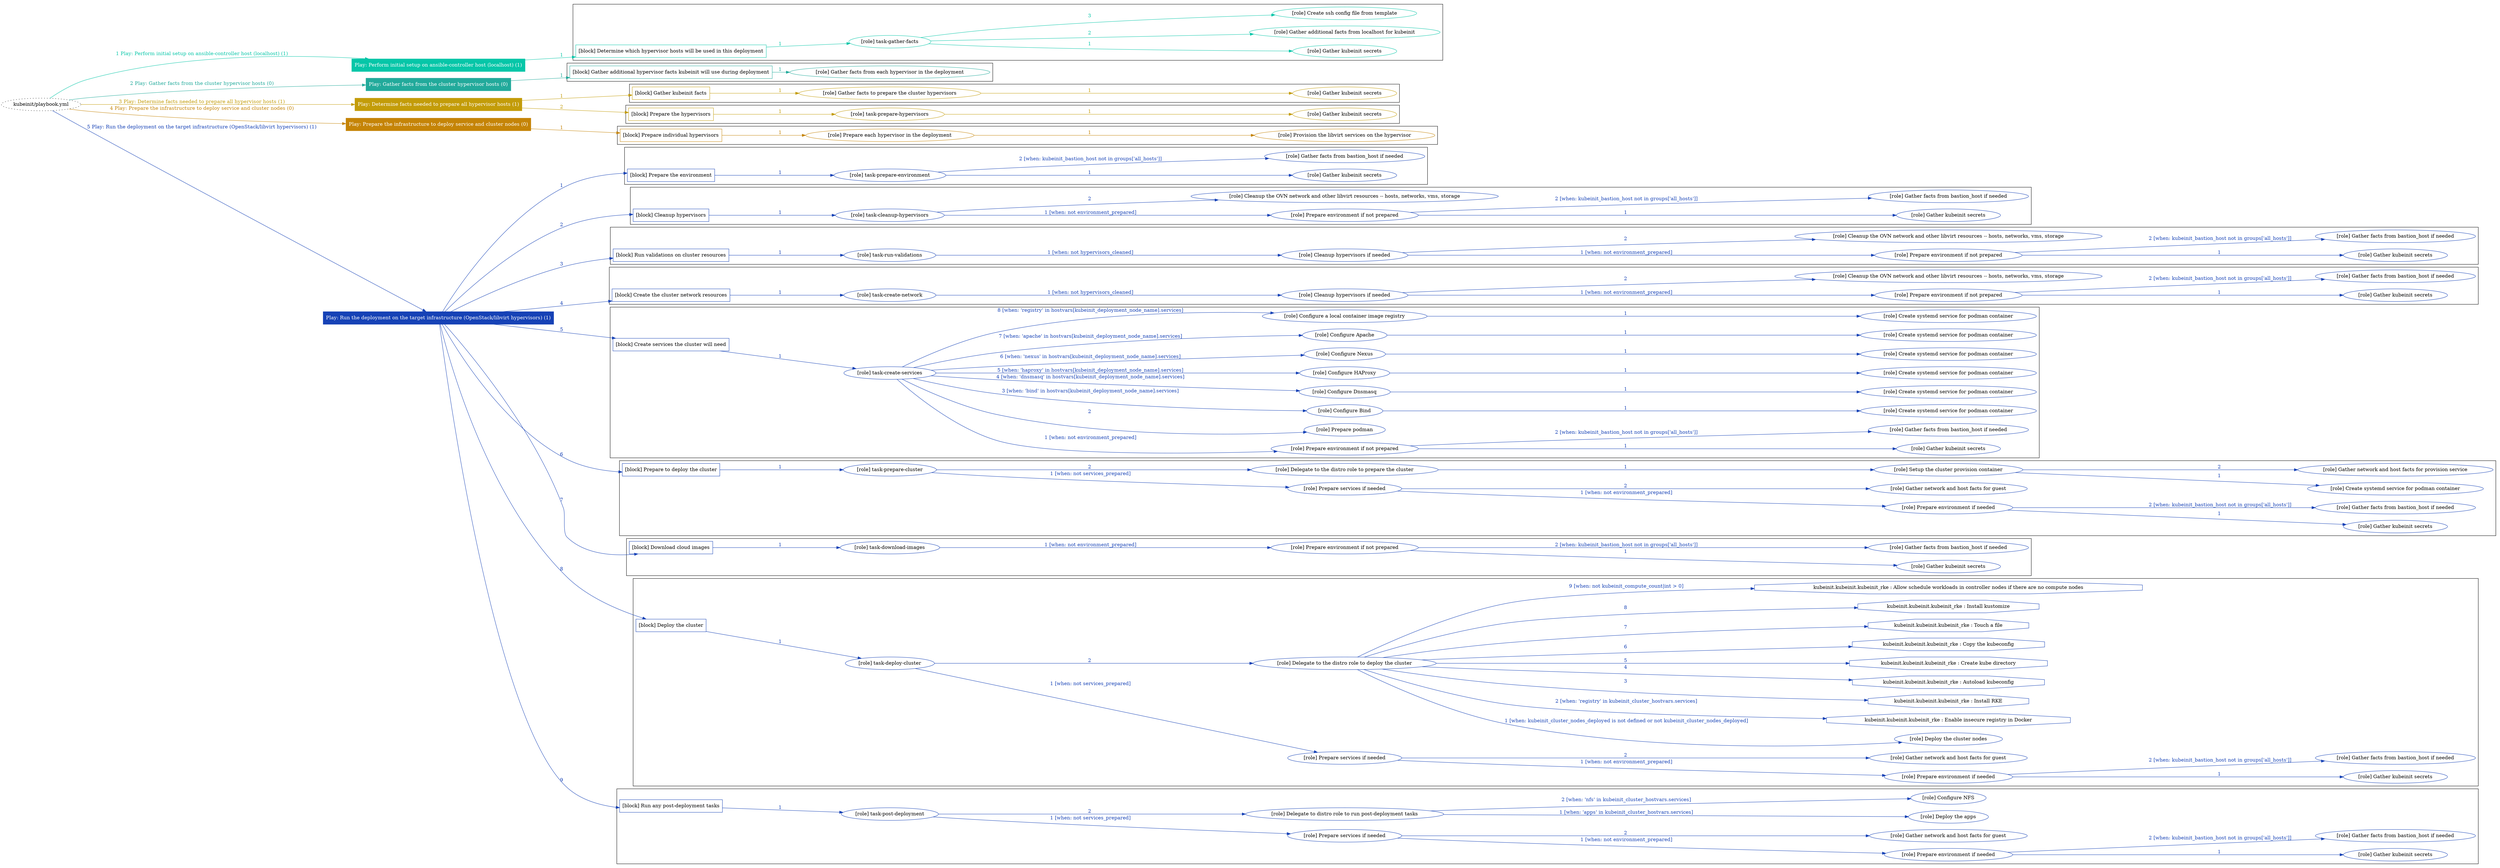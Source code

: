 digraph {
	graph [concentrate=true ordering=in rankdir=LR ratio=fill]
	edge [esep=5 sep=10]
	"kubeinit/playbook.yml" [URL="/home/runner/work/kubeinit/kubeinit/kubeinit/playbook.yml" id=playbook_9071e976 style=dotted]
	"kubeinit/playbook.yml" -> play_4e50e72a [label="1 Play: Perform initial setup on ansible-controller host (localhost) (1)" color="#06c6a8" fontcolor="#06c6a8" id=edge_play_4e50e72a labeltooltip="1 Play: Perform initial setup on ansible-controller host (localhost) (1)" tooltip="1 Play: Perform initial setup on ansible-controller host (localhost) (1)"]
	subgraph "Play: Perform initial setup on ansible-controller host (localhost) (1)" {
		play_4e50e72a [label="Play: Perform initial setup on ansible-controller host (localhost) (1)" URL="/home/runner/work/kubeinit/kubeinit/kubeinit/playbook.yml" color="#06c6a8" fontcolor="#ffffff" id=play_4e50e72a shape=box style=filled tooltip=localhost]
		play_4e50e72a -> block_bc375d54 [label=1 color="#06c6a8" fontcolor="#06c6a8" id=edge_block_bc375d54 labeltooltip=1 tooltip=1]
		subgraph cluster_block_bc375d54 {
			block_bc375d54 [label="[block] Determine which hypervisor hosts will be used in this deployment" URL="/home/runner/work/kubeinit/kubeinit/kubeinit/playbook.yml" color="#06c6a8" id=block_bc375d54 labeltooltip="Determine which hypervisor hosts will be used in this deployment" shape=box tooltip="Determine which hypervisor hosts will be used in this deployment"]
			block_bc375d54 -> role_b4db6cc7 [label="1 " color="#06c6a8" fontcolor="#06c6a8" id=edge_role_b4db6cc7 labeltooltip="1 " tooltip="1 "]
			subgraph "task-gather-facts" {
				role_b4db6cc7 [label="[role] task-gather-facts" URL="/home/runner/work/kubeinit/kubeinit/kubeinit/playbook.yml" color="#06c6a8" id=role_b4db6cc7 tooltip="task-gather-facts"]
				role_b4db6cc7 -> role_58d626ec [label="1 " color="#06c6a8" fontcolor="#06c6a8" id=edge_role_58d626ec labeltooltip="1 " tooltip="1 "]
				subgraph "Gather kubeinit secrets" {
					role_58d626ec [label="[role] Gather kubeinit secrets" URL="/home/runner/.ansible/collections/ansible_collections/kubeinit/kubeinit/roles/kubeinit_prepare/tasks/build_hypervisors_group.yml" color="#06c6a8" id=role_58d626ec tooltip="Gather kubeinit secrets"]
				}
				role_b4db6cc7 -> role_4863a894 [label="2 " color="#06c6a8" fontcolor="#06c6a8" id=edge_role_4863a894 labeltooltip="2 " tooltip="2 "]
				subgraph "Gather additional facts from localhost for kubeinit" {
					role_4863a894 [label="[role] Gather additional facts from localhost for kubeinit" URL="/home/runner/.ansible/collections/ansible_collections/kubeinit/kubeinit/roles/kubeinit_prepare/tasks/build_hypervisors_group.yml" color="#06c6a8" id=role_4863a894 tooltip="Gather additional facts from localhost for kubeinit"]
				}
				role_b4db6cc7 -> role_d5fcf27e [label="3 " color="#06c6a8" fontcolor="#06c6a8" id=edge_role_d5fcf27e labeltooltip="3 " tooltip="3 "]
				subgraph "Create ssh config file from template" {
					role_d5fcf27e [label="[role] Create ssh config file from template" URL="/home/runner/.ansible/collections/ansible_collections/kubeinit/kubeinit/roles/kubeinit_prepare/tasks/build_hypervisors_group.yml" color="#06c6a8" id=role_d5fcf27e tooltip="Create ssh config file from template"]
				}
			}
		}
	}
	"kubeinit/playbook.yml" -> play_72ae7d29 [label="2 Play: Gather facts from the cluster hypervisor hosts (0)" color="#22aa9b" fontcolor="#22aa9b" id=edge_play_72ae7d29 labeltooltip="2 Play: Gather facts from the cluster hypervisor hosts (0)" tooltip="2 Play: Gather facts from the cluster hypervisor hosts (0)"]
	subgraph "Play: Gather facts from the cluster hypervisor hosts (0)" {
		play_72ae7d29 [label="Play: Gather facts from the cluster hypervisor hosts (0)" URL="/home/runner/work/kubeinit/kubeinit/kubeinit/playbook.yml" color="#22aa9b" fontcolor="#ffffff" id=play_72ae7d29 shape=box style=filled tooltip="Play: Gather facts from the cluster hypervisor hosts (0)"]
		play_72ae7d29 -> block_88d73f13 [label=1 color="#22aa9b" fontcolor="#22aa9b" id=edge_block_88d73f13 labeltooltip=1 tooltip=1]
		subgraph cluster_block_88d73f13 {
			block_88d73f13 [label="[block] Gather additional hypervisor facts kubeinit will use during deployment" URL="/home/runner/work/kubeinit/kubeinit/kubeinit/playbook.yml" color="#22aa9b" id=block_88d73f13 labeltooltip="Gather additional hypervisor facts kubeinit will use during deployment" shape=box tooltip="Gather additional hypervisor facts kubeinit will use during deployment"]
			block_88d73f13 -> role_4363175b [label="1 " color="#22aa9b" fontcolor="#22aa9b" id=edge_role_4363175b labeltooltip="1 " tooltip="1 "]
			subgraph "Gather facts from each hypervisor in the deployment" {
				role_4363175b [label="[role] Gather facts from each hypervisor in the deployment" URL="/home/runner/work/kubeinit/kubeinit/kubeinit/playbook.yml" color="#22aa9b" id=role_4363175b tooltip="Gather facts from each hypervisor in the deployment"]
			}
		}
	}
	"kubeinit/playbook.yml" -> play_dcd09cc3 [label="3 Play: Determine facts needed to prepare all hypervisor hosts (1)" color="#c39c09" fontcolor="#c39c09" id=edge_play_dcd09cc3 labeltooltip="3 Play: Determine facts needed to prepare all hypervisor hosts (1)" tooltip="3 Play: Determine facts needed to prepare all hypervisor hosts (1)"]
	subgraph "Play: Determine facts needed to prepare all hypervisor hosts (1)" {
		play_dcd09cc3 [label="Play: Determine facts needed to prepare all hypervisor hosts (1)" URL="/home/runner/work/kubeinit/kubeinit/kubeinit/playbook.yml" color="#c39c09" fontcolor="#ffffff" id=play_dcd09cc3 shape=box style=filled tooltip=localhost]
		play_dcd09cc3 -> block_7ff2389e [label=1 color="#c39c09" fontcolor="#c39c09" id=edge_block_7ff2389e labeltooltip=1 tooltip=1]
		subgraph cluster_block_7ff2389e {
			block_7ff2389e [label="[block] Gather kubeinit facts" URL="/home/runner/work/kubeinit/kubeinit/kubeinit/playbook.yml" color="#c39c09" id=block_7ff2389e labeltooltip="Gather kubeinit facts" shape=box tooltip="Gather kubeinit facts"]
			block_7ff2389e -> role_0b7e4a5c [label="1 " color="#c39c09" fontcolor="#c39c09" id=edge_role_0b7e4a5c labeltooltip="1 " tooltip="1 "]
			subgraph "Gather facts to prepare the cluster hypervisors" {
				role_0b7e4a5c [label="[role] Gather facts to prepare the cluster hypervisors" URL="/home/runner/work/kubeinit/kubeinit/kubeinit/playbook.yml" color="#c39c09" id=role_0b7e4a5c tooltip="Gather facts to prepare the cluster hypervisors"]
				role_0b7e4a5c -> role_7beae623 [label="1 " color="#c39c09" fontcolor="#c39c09" id=edge_role_7beae623 labeltooltip="1 " tooltip="1 "]
				subgraph "Gather kubeinit secrets" {
					role_7beae623 [label="[role] Gather kubeinit secrets" URL="/home/runner/.ansible/collections/ansible_collections/kubeinit/kubeinit/roles/kubeinit_prepare/tasks/gather_kubeinit_facts.yml" color="#c39c09" id=role_7beae623 tooltip="Gather kubeinit secrets"]
				}
			}
		}
		play_dcd09cc3 -> block_95c9d03d [label=2 color="#c39c09" fontcolor="#c39c09" id=edge_block_95c9d03d labeltooltip=2 tooltip=2]
		subgraph cluster_block_95c9d03d {
			block_95c9d03d [label="[block] Prepare the hypervisors" URL="/home/runner/work/kubeinit/kubeinit/kubeinit/playbook.yml" color="#c39c09" id=block_95c9d03d labeltooltip="Prepare the hypervisors" shape=box tooltip="Prepare the hypervisors"]
			block_95c9d03d -> role_908b64f5 [label="1 " color="#c39c09" fontcolor="#c39c09" id=edge_role_908b64f5 labeltooltip="1 " tooltip="1 "]
			subgraph "task-prepare-hypervisors" {
				role_908b64f5 [label="[role] task-prepare-hypervisors" URL="/home/runner/work/kubeinit/kubeinit/kubeinit/playbook.yml" color="#c39c09" id=role_908b64f5 tooltip="task-prepare-hypervisors"]
				role_908b64f5 -> role_49c9d3f7 [label="1 " color="#c39c09" fontcolor="#c39c09" id=edge_role_49c9d3f7 labeltooltip="1 " tooltip="1 "]
				subgraph "Gather kubeinit secrets" {
					role_49c9d3f7 [label="[role] Gather kubeinit secrets" URL="/home/runner/.ansible/collections/ansible_collections/kubeinit/kubeinit/roles/kubeinit_prepare/tasks/gather_kubeinit_facts.yml" color="#c39c09" id=role_49c9d3f7 tooltip="Gather kubeinit secrets"]
				}
			}
		}
	}
	"kubeinit/playbook.yml" -> play_d97e7311 [label="4 Play: Prepare the infrastructure to deploy service and cluster nodes (0)" color="#c58407" fontcolor="#c58407" id=edge_play_d97e7311 labeltooltip="4 Play: Prepare the infrastructure to deploy service and cluster nodes (0)" tooltip="4 Play: Prepare the infrastructure to deploy service and cluster nodes (0)"]
	subgraph "Play: Prepare the infrastructure to deploy service and cluster nodes (0)" {
		play_d97e7311 [label="Play: Prepare the infrastructure to deploy service and cluster nodes (0)" URL="/home/runner/work/kubeinit/kubeinit/kubeinit/playbook.yml" color="#c58407" fontcolor="#ffffff" id=play_d97e7311 shape=box style=filled tooltip="Play: Prepare the infrastructure to deploy service and cluster nodes (0)"]
		play_d97e7311 -> block_eda1508b [label=1 color="#c58407" fontcolor="#c58407" id=edge_block_eda1508b labeltooltip=1 tooltip=1]
		subgraph cluster_block_eda1508b {
			block_eda1508b [label="[block] Prepare individual hypervisors" URL="/home/runner/work/kubeinit/kubeinit/kubeinit/playbook.yml" color="#c58407" id=block_eda1508b labeltooltip="Prepare individual hypervisors" shape=box tooltip="Prepare individual hypervisors"]
			block_eda1508b -> role_575c6d99 [label="1 " color="#c58407" fontcolor="#c58407" id=edge_role_575c6d99 labeltooltip="1 " tooltip="1 "]
			subgraph "Prepare each hypervisor in the deployment" {
				role_575c6d99 [label="[role] Prepare each hypervisor in the deployment" URL="/home/runner/work/kubeinit/kubeinit/kubeinit/playbook.yml" color="#c58407" id=role_575c6d99 tooltip="Prepare each hypervisor in the deployment"]
				role_575c6d99 -> role_12caa6e4 [label="1 " color="#c58407" fontcolor="#c58407" id=edge_role_12caa6e4 labeltooltip="1 " tooltip="1 "]
				subgraph "Provision the libvirt services on the hypervisor" {
					role_12caa6e4 [label="[role] Provision the libvirt services on the hypervisor" URL="/home/runner/.ansible/collections/ansible_collections/kubeinit/kubeinit/roles/kubeinit_prepare/tasks/prepare_hypervisor.yml" color="#c58407" id=role_12caa6e4 tooltip="Provision the libvirt services on the hypervisor"]
				}
			}
		}
	}
	"kubeinit/playbook.yml" -> play_7f58b37f [label="5 Play: Run the deployment on the target infrastructure (OpenStack/libvirt hypervisors) (1)" color="#1642b6" fontcolor="#1642b6" id=edge_play_7f58b37f labeltooltip="5 Play: Run the deployment on the target infrastructure (OpenStack/libvirt hypervisors) (1)" tooltip="5 Play: Run the deployment on the target infrastructure (OpenStack/libvirt hypervisors) (1)"]
	subgraph "Play: Run the deployment on the target infrastructure (OpenStack/libvirt hypervisors) (1)" {
		play_7f58b37f [label="Play: Run the deployment on the target infrastructure (OpenStack/libvirt hypervisors) (1)" URL="/home/runner/work/kubeinit/kubeinit/kubeinit/playbook.yml" color="#1642b6" fontcolor="#ffffff" id=play_7f58b37f shape=box style=filled tooltip=localhost]
		play_7f58b37f -> block_0a0d89d3 [label=1 color="#1642b6" fontcolor="#1642b6" id=edge_block_0a0d89d3 labeltooltip=1 tooltip=1]
		subgraph cluster_block_0a0d89d3 {
			block_0a0d89d3 [label="[block] Prepare the environment" URL="/home/runner/work/kubeinit/kubeinit/kubeinit/playbook.yml" color="#1642b6" id=block_0a0d89d3 labeltooltip="Prepare the environment" shape=box tooltip="Prepare the environment"]
			block_0a0d89d3 -> role_70dbd971 [label="1 " color="#1642b6" fontcolor="#1642b6" id=edge_role_70dbd971 labeltooltip="1 " tooltip="1 "]
			subgraph "task-prepare-environment" {
				role_70dbd971 [label="[role] task-prepare-environment" URL="/home/runner/work/kubeinit/kubeinit/kubeinit/playbook.yml" color="#1642b6" id=role_70dbd971 tooltip="task-prepare-environment"]
				role_70dbd971 -> role_46b059ea [label="1 " color="#1642b6" fontcolor="#1642b6" id=edge_role_46b059ea labeltooltip="1 " tooltip="1 "]
				subgraph "Gather kubeinit secrets" {
					role_46b059ea [label="[role] Gather kubeinit secrets" URL="/home/runner/.ansible/collections/ansible_collections/kubeinit/kubeinit/roles/kubeinit_prepare/tasks/gather_kubeinit_facts.yml" color="#1642b6" id=role_46b059ea tooltip="Gather kubeinit secrets"]
				}
				role_70dbd971 -> role_1b069f43 [label="2 [when: kubeinit_bastion_host not in groups['all_hosts']]" color="#1642b6" fontcolor="#1642b6" id=edge_role_1b069f43 labeltooltip="2 [when: kubeinit_bastion_host not in groups['all_hosts']]" tooltip="2 [when: kubeinit_bastion_host not in groups['all_hosts']]"]
				subgraph "Gather facts from bastion_host if needed" {
					role_1b069f43 [label="[role] Gather facts from bastion_host if needed" URL="/home/runner/.ansible/collections/ansible_collections/kubeinit/kubeinit/roles/kubeinit_prepare/tasks/main.yml" color="#1642b6" id=role_1b069f43 tooltip="Gather facts from bastion_host if needed"]
				}
			}
		}
		play_7f58b37f -> block_85a8b877 [label=2 color="#1642b6" fontcolor="#1642b6" id=edge_block_85a8b877 labeltooltip=2 tooltip=2]
		subgraph cluster_block_85a8b877 {
			block_85a8b877 [label="[block] Cleanup hypervisors" URL="/home/runner/work/kubeinit/kubeinit/kubeinit/playbook.yml" color="#1642b6" id=block_85a8b877 labeltooltip="Cleanup hypervisors" shape=box tooltip="Cleanup hypervisors"]
			block_85a8b877 -> role_857bab23 [label="1 " color="#1642b6" fontcolor="#1642b6" id=edge_role_857bab23 labeltooltip="1 " tooltip="1 "]
			subgraph "task-cleanup-hypervisors" {
				role_857bab23 [label="[role] task-cleanup-hypervisors" URL="/home/runner/work/kubeinit/kubeinit/kubeinit/playbook.yml" color="#1642b6" id=role_857bab23 tooltip="task-cleanup-hypervisors"]
				role_857bab23 -> role_ee044875 [label="1 [when: not environment_prepared]" color="#1642b6" fontcolor="#1642b6" id=edge_role_ee044875 labeltooltip="1 [when: not environment_prepared]" tooltip="1 [when: not environment_prepared]"]
				subgraph "Prepare environment if not prepared" {
					role_ee044875 [label="[role] Prepare environment if not prepared" URL="/home/runner/.ansible/collections/ansible_collections/kubeinit/kubeinit/roles/kubeinit_libvirt/tasks/cleanup_hypervisors.yml" color="#1642b6" id=role_ee044875 tooltip="Prepare environment if not prepared"]
					role_ee044875 -> role_15a141c1 [label="1 " color="#1642b6" fontcolor="#1642b6" id=edge_role_15a141c1 labeltooltip="1 " tooltip="1 "]
					subgraph "Gather kubeinit secrets" {
						role_15a141c1 [label="[role] Gather kubeinit secrets" URL="/home/runner/.ansible/collections/ansible_collections/kubeinit/kubeinit/roles/kubeinit_prepare/tasks/gather_kubeinit_facts.yml" color="#1642b6" id=role_15a141c1 tooltip="Gather kubeinit secrets"]
					}
					role_ee044875 -> role_570a34d6 [label="2 [when: kubeinit_bastion_host not in groups['all_hosts']]" color="#1642b6" fontcolor="#1642b6" id=edge_role_570a34d6 labeltooltip="2 [when: kubeinit_bastion_host not in groups['all_hosts']]" tooltip="2 [when: kubeinit_bastion_host not in groups['all_hosts']]"]
					subgraph "Gather facts from bastion_host if needed" {
						role_570a34d6 [label="[role] Gather facts from bastion_host if needed" URL="/home/runner/.ansible/collections/ansible_collections/kubeinit/kubeinit/roles/kubeinit_prepare/tasks/main.yml" color="#1642b6" id=role_570a34d6 tooltip="Gather facts from bastion_host if needed"]
					}
				}
				role_857bab23 -> role_86ca54e4 [label="2 " color="#1642b6" fontcolor="#1642b6" id=edge_role_86ca54e4 labeltooltip="2 " tooltip="2 "]
				subgraph "Cleanup the OVN network and other libvirt resources -- hosts, networks, vms, storage" {
					role_86ca54e4 [label="[role] Cleanup the OVN network and other libvirt resources -- hosts, networks, vms, storage" URL="/home/runner/.ansible/collections/ansible_collections/kubeinit/kubeinit/roles/kubeinit_libvirt/tasks/cleanup_hypervisors.yml" color="#1642b6" id=role_86ca54e4 tooltip="Cleanup the OVN network and other libvirt resources -- hosts, networks, vms, storage"]
				}
			}
		}
		play_7f58b37f -> block_88af17d0 [label=3 color="#1642b6" fontcolor="#1642b6" id=edge_block_88af17d0 labeltooltip=3 tooltip=3]
		subgraph cluster_block_88af17d0 {
			block_88af17d0 [label="[block] Run validations on cluster resources" URL="/home/runner/work/kubeinit/kubeinit/kubeinit/playbook.yml" color="#1642b6" id=block_88af17d0 labeltooltip="Run validations on cluster resources" shape=box tooltip="Run validations on cluster resources"]
			block_88af17d0 -> role_de1f3c7b [label="1 " color="#1642b6" fontcolor="#1642b6" id=edge_role_de1f3c7b labeltooltip="1 " tooltip="1 "]
			subgraph "task-run-validations" {
				role_de1f3c7b [label="[role] task-run-validations" URL="/home/runner/work/kubeinit/kubeinit/kubeinit/playbook.yml" color="#1642b6" id=role_de1f3c7b tooltip="task-run-validations"]
				role_de1f3c7b -> role_5237f107 [label="1 [when: not hypervisors_cleaned]" color="#1642b6" fontcolor="#1642b6" id=edge_role_5237f107 labeltooltip="1 [when: not hypervisors_cleaned]" tooltip="1 [when: not hypervisors_cleaned]"]
				subgraph "Cleanup hypervisors if needed" {
					role_5237f107 [label="[role] Cleanup hypervisors if needed" URL="/home/runner/.ansible/collections/ansible_collections/kubeinit/kubeinit/roles/kubeinit_validations/tasks/main.yml" color="#1642b6" id=role_5237f107 tooltip="Cleanup hypervisors if needed"]
					role_5237f107 -> role_050e977e [label="1 [when: not environment_prepared]" color="#1642b6" fontcolor="#1642b6" id=edge_role_050e977e labeltooltip="1 [when: not environment_prepared]" tooltip="1 [when: not environment_prepared]"]
					subgraph "Prepare environment if not prepared" {
						role_050e977e [label="[role] Prepare environment if not prepared" URL="/home/runner/.ansible/collections/ansible_collections/kubeinit/kubeinit/roles/kubeinit_libvirt/tasks/cleanup_hypervisors.yml" color="#1642b6" id=role_050e977e tooltip="Prepare environment if not prepared"]
						role_050e977e -> role_02980d6e [label="1 " color="#1642b6" fontcolor="#1642b6" id=edge_role_02980d6e labeltooltip="1 " tooltip="1 "]
						subgraph "Gather kubeinit secrets" {
							role_02980d6e [label="[role] Gather kubeinit secrets" URL="/home/runner/.ansible/collections/ansible_collections/kubeinit/kubeinit/roles/kubeinit_prepare/tasks/gather_kubeinit_facts.yml" color="#1642b6" id=role_02980d6e tooltip="Gather kubeinit secrets"]
						}
						role_050e977e -> role_c93e513a [label="2 [when: kubeinit_bastion_host not in groups['all_hosts']]" color="#1642b6" fontcolor="#1642b6" id=edge_role_c93e513a labeltooltip="2 [when: kubeinit_bastion_host not in groups['all_hosts']]" tooltip="2 [when: kubeinit_bastion_host not in groups['all_hosts']]"]
						subgraph "Gather facts from bastion_host if needed" {
							role_c93e513a [label="[role] Gather facts from bastion_host if needed" URL="/home/runner/.ansible/collections/ansible_collections/kubeinit/kubeinit/roles/kubeinit_prepare/tasks/main.yml" color="#1642b6" id=role_c93e513a tooltip="Gather facts from bastion_host if needed"]
						}
					}
					role_5237f107 -> role_3b39d63a [label="2 " color="#1642b6" fontcolor="#1642b6" id=edge_role_3b39d63a labeltooltip="2 " tooltip="2 "]
					subgraph "Cleanup the OVN network and other libvirt resources -- hosts, networks, vms, storage" {
						role_3b39d63a [label="[role] Cleanup the OVN network and other libvirt resources -- hosts, networks, vms, storage" URL="/home/runner/.ansible/collections/ansible_collections/kubeinit/kubeinit/roles/kubeinit_libvirt/tasks/cleanup_hypervisors.yml" color="#1642b6" id=role_3b39d63a tooltip="Cleanup the OVN network and other libvirt resources -- hosts, networks, vms, storage"]
					}
				}
			}
		}
		play_7f58b37f -> block_681293d0 [label=4 color="#1642b6" fontcolor="#1642b6" id=edge_block_681293d0 labeltooltip=4 tooltip=4]
		subgraph cluster_block_681293d0 {
			block_681293d0 [label="[block] Create the cluster network resources" URL="/home/runner/work/kubeinit/kubeinit/kubeinit/playbook.yml" color="#1642b6" id=block_681293d0 labeltooltip="Create the cluster network resources" shape=box tooltip="Create the cluster network resources"]
			block_681293d0 -> role_683fe650 [label="1 " color="#1642b6" fontcolor="#1642b6" id=edge_role_683fe650 labeltooltip="1 " tooltip="1 "]
			subgraph "task-create-network" {
				role_683fe650 [label="[role] task-create-network" URL="/home/runner/work/kubeinit/kubeinit/kubeinit/playbook.yml" color="#1642b6" id=role_683fe650 tooltip="task-create-network"]
				role_683fe650 -> role_16da36d3 [label="1 [when: not hypervisors_cleaned]" color="#1642b6" fontcolor="#1642b6" id=edge_role_16da36d3 labeltooltip="1 [when: not hypervisors_cleaned]" tooltip="1 [when: not hypervisors_cleaned]"]
				subgraph "Cleanup hypervisors if needed" {
					role_16da36d3 [label="[role] Cleanup hypervisors if needed" URL="/home/runner/.ansible/collections/ansible_collections/kubeinit/kubeinit/roles/kubeinit_libvirt/tasks/create_network.yml" color="#1642b6" id=role_16da36d3 tooltip="Cleanup hypervisors if needed"]
					role_16da36d3 -> role_7a667e7b [label="1 [when: not environment_prepared]" color="#1642b6" fontcolor="#1642b6" id=edge_role_7a667e7b labeltooltip="1 [when: not environment_prepared]" tooltip="1 [when: not environment_prepared]"]
					subgraph "Prepare environment if not prepared" {
						role_7a667e7b [label="[role] Prepare environment if not prepared" URL="/home/runner/.ansible/collections/ansible_collections/kubeinit/kubeinit/roles/kubeinit_libvirt/tasks/cleanup_hypervisors.yml" color="#1642b6" id=role_7a667e7b tooltip="Prepare environment if not prepared"]
						role_7a667e7b -> role_56652f20 [label="1 " color="#1642b6" fontcolor="#1642b6" id=edge_role_56652f20 labeltooltip="1 " tooltip="1 "]
						subgraph "Gather kubeinit secrets" {
							role_56652f20 [label="[role] Gather kubeinit secrets" URL="/home/runner/.ansible/collections/ansible_collections/kubeinit/kubeinit/roles/kubeinit_prepare/tasks/gather_kubeinit_facts.yml" color="#1642b6" id=role_56652f20 tooltip="Gather kubeinit secrets"]
						}
						role_7a667e7b -> role_12e61d57 [label="2 [when: kubeinit_bastion_host not in groups['all_hosts']]" color="#1642b6" fontcolor="#1642b6" id=edge_role_12e61d57 labeltooltip="2 [when: kubeinit_bastion_host not in groups['all_hosts']]" tooltip="2 [when: kubeinit_bastion_host not in groups['all_hosts']]"]
						subgraph "Gather facts from bastion_host if needed" {
							role_12e61d57 [label="[role] Gather facts from bastion_host if needed" URL="/home/runner/.ansible/collections/ansible_collections/kubeinit/kubeinit/roles/kubeinit_prepare/tasks/main.yml" color="#1642b6" id=role_12e61d57 tooltip="Gather facts from bastion_host if needed"]
						}
					}
					role_16da36d3 -> role_0858ba36 [label="2 " color="#1642b6" fontcolor="#1642b6" id=edge_role_0858ba36 labeltooltip="2 " tooltip="2 "]
					subgraph "Cleanup the OVN network and other libvirt resources -- hosts, networks, vms, storage" {
						role_0858ba36 [label="[role] Cleanup the OVN network and other libvirt resources -- hosts, networks, vms, storage" URL="/home/runner/.ansible/collections/ansible_collections/kubeinit/kubeinit/roles/kubeinit_libvirt/tasks/cleanup_hypervisors.yml" color="#1642b6" id=role_0858ba36 tooltip="Cleanup the OVN network and other libvirt resources -- hosts, networks, vms, storage"]
					}
				}
			}
		}
		play_7f58b37f -> block_45d58d2f [label=5 color="#1642b6" fontcolor="#1642b6" id=edge_block_45d58d2f labeltooltip=5 tooltip=5]
		subgraph cluster_block_45d58d2f {
			block_45d58d2f [label="[block] Create services the cluster will need" URL="/home/runner/work/kubeinit/kubeinit/kubeinit/playbook.yml" color="#1642b6" id=block_45d58d2f labeltooltip="Create services the cluster will need" shape=box tooltip="Create services the cluster will need"]
			block_45d58d2f -> role_5efbb3a1 [label="1 " color="#1642b6" fontcolor="#1642b6" id=edge_role_5efbb3a1 labeltooltip="1 " tooltip="1 "]
			subgraph "task-create-services" {
				role_5efbb3a1 [label="[role] task-create-services" URL="/home/runner/work/kubeinit/kubeinit/kubeinit/playbook.yml" color="#1642b6" id=role_5efbb3a1 tooltip="task-create-services"]
				role_5efbb3a1 -> role_27aad0b2 [label="1 [when: not environment_prepared]" color="#1642b6" fontcolor="#1642b6" id=edge_role_27aad0b2 labeltooltip="1 [when: not environment_prepared]" tooltip="1 [when: not environment_prepared]"]
				subgraph "Prepare environment if not prepared" {
					role_27aad0b2 [label="[role] Prepare environment if not prepared" URL="/home/runner/.ansible/collections/ansible_collections/kubeinit/kubeinit/roles/kubeinit_services/tasks/main.yml" color="#1642b6" id=role_27aad0b2 tooltip="Prepare environment if not prepared"]
					role_27aad0b2 -> role_1265429b [label="1 " color="#1642b6" fontcolor="#1642b6" id=edge_role_1265429b labeltooltip="1 " tooltip="1 "]
					subgraph "Gather kubeinit secrets" {
						role_1265429b [label="[role] Gather kubeinit secrets" URL="/home/runner/.ansible/collections/ansible_collections/kubeinit/kubeinit/roles/kubeinit_prepare/tasks/gather_kubeinit_facts.yml" color="#1642b6" id=role_1265429b tooltip="Gather kubeinit secrets"]
					}
					role_27aad0b2 -> role_1e1777cd [label="2 [when: kubeinit_bastion_host not in groups['all_hosts']]" color="#1642b6" fontcolor="#1642b6" id=edge_role_1e1777cd labeltooltip="2 [when: kubeinit_bastion_host not in groups['all_hosts']]" tooltip="2 [when: kubeinit_bastion_host not in groups['all_hosts']]"]
					subgraph "Gather facts from bastion_host if needed" {
						role_1e1777cd [label="[role] Gather facts from bastion_host if needed" URL="/home/runner/.ansible/collections/ansible_collections/kubeinit/kubeinit/roles/kubeinit_prepare/tasks/main.yml" color="#1642b6" id=role_1e1777cd tooltip="Gather facts from bastion_host if needed"]
					}
				}
				role_5efbb3a1 -> role_ba5e225f [label="2 " color="#1642b6" fontcolor="#1642b6" id=edge_role_ba5e225f labeltooltip="2 " tooltip="2 "]
				subgraph "Prepare podman" {
					role_ba5e225f [label="[role] Prepare podman" URL="/home/runner/.ansible/collections/ansible_collections/kubeinit/kubeinit/roles/kubeinit_services/tasks/00_create_service_pod.yml" color="#1642b6" id=role_ba5e225f tooltip="Prepare podman"]
				}
				role_5efbb3a1 -> role_5597a6de [label="3 [when: 'bind' in hostvars[kubeinit_deployment_node_name].services]" color="#1642b6" fontcolor="#1642b6" id=edge_role_5597a6de labeltooltip="3 [when: 'bind' in hostvars[kubeinit_deployment_node_name].services]" tooltip="3 [when: 'bind' in hostvars[kubeinit_deployment_node_name].services]"]
				subgraph "Configure Bind" {
					role_5597a6de [label="[role] Configure Bind" URL="/home/runner/.ansible/collections/ansible_collections/kubeinit/kubeinit/roles/kubeinit_services/tasks/start_services_containers.yml" color="#1642b6" id=role_5597a6de tooltip="Configure Bind"]
					role_5597a6de -> role_bdbe839d [label="1 " color="#1642b6" fontcolor="#1642b6" id=edge_role_bdbe839d labeltooltip="1 " tooltip="1 "]
					subgraph "Create systemd service for podman container" {
						role_bdbe839d [label="[role] Create systemd service for podman container" URL="/home/runner/.ansible/collections/ansible_collections/kubeinit/kubeinit/roles/kubeinit_bind/tasks/main.yml" color="#1642b6" id=role_bdbe839d tooltip="Create systemd service for podman container"]
					}
				}
				role_5efbb3a1 -> role_c20f0247 [label="4 [when: 'dnsmasq' in hostvars[kubeinit_deployment_node_name].services]" color="#1642b6" fontcolor="#1642b6" id=edge_role_c20f0247 labeltooltip="4 [when: 'dnsmasq' in hostvars[kubeinit_deployment_node_name].services]" tooltip="4 [when: 'dnsmasq' in hostvars[kubeinit_deployment_node_name].services]"]
				subgraph "Configure Dnsmasq" {
					role_c20f0247 [label="[role] Configure Dnsmasq" URL="/home/runner/.ansible/collections/ansible_collections/kubeinit/kubeinit/roles/kubeinit_services/tasks/start_services_containers.yml" color="#1642b6" id=role_c20f0247 tooltip="Configure Dnsmasq"]
					role_c20f0247 -> role_0bb6334b [label="1 " color="#1642b6" fontcolor="#1642b6" id=edge_role_0bb6334b labeltooltip="1 " tooltip="1 "]
					subgraph "Create systemd service for podman container" {
						role_0bb6334b [label="[role] Create systemd service for podman container" URL="/home/runner/.ansible/collections/ansible_collections/kubeinit/kubeinit/roles/kubeinit_dnsmasq/tasks/main.yml" color="#1642b6" id=role_0bb6334b tooltip="Create systemd service for podman container"]
					}
				}
				role_5efbb3a1 -> role_ba15b82f [label="5 [when: 'haproxy' in hostvars[kubeinit_deployment_node_name].services]" color="#1642b6" fontcolor="#1642b6" id=edge_role_ba15b82f labeltooltip="5 [when: 'haproxy' in hostvars[kubeinit_deployment_node_name].services]" tooltip="5 [when: 'haproxy' in hostvars[kubeinit_deployment_node_name].services]"]
				subgraph "Configure HAProxy" {
					role_ba15b82f [label="[role] Configure HAProxy" URL="/home/runner/.ansible/collections/ansible_collections/kubeinit/kubeinit/roles/kubeinit_services/tasks/start_services_containers.yml" color="#1642b6" id=role_ba15b82f tooltip="Configure HAProxy"]
					role_ba15b82f -> role_65fbd8e9 [label="1 " color="#1642b6" fontcolor="#1642b6" id=edge_role_65fbd8e9 labeltooltip="1 " tooltip="1 "]
					subgraph "Create systemd service for podman container" {
						role_65fbd8e9 [label="[role] Create systemd service for podman container" URL="/home/runner/.ansible/collections/ansible_collections/kubeinit/kubeinit/roles/kubeinit_haproxy/tasks/main.yml" color="#1642b6" id=role_65fbd8e9 tooltip="Create systemd service for podman container"]
					}
				}
				role_5efbb3a1 -> role_4b4e7a21 [label="6 [when: 'nexus' in hostvars[kubeinit_deployment_node_name].services]" color="#1642b6" fontcolor="#1642b6" id=edge_role_4b4e7a21 labeltooltip="6 [when: 'nexus' in hostvars[kubeinit_deployment_node_name].services]" tooltip="6 [when: 'nexus' in hostvars[kubeinit_deployment_node_name].services]"]
				subgraph "Configure Nexus" {
					role_4b4e7a21 [label="[role] Configure Nexus" URL="/home/runner/.ansible/collections/ansible_collections/kubeinit/kubeinit/roles/kubeinit_services/tasks/start_services_containers.yml" color="#1642b6" id=role_4b4e7a21 tooltip="Configure Nexus"]
					role_4b4e7a21 -> role_46ffffd9 [label="1 " color="#1642b6" fontcolor="#1642b6" id=edge_role_46ffffd9 labeltooltip="1 " tooltip="1 "]
					subgraph "Create systemd service for podman container" {
						role_46ffffd9 [label="[role] Create systemd service for podman container" URL="/home/runner/.ansible/collections/ansible_collections/kubeinit/kubeinit/roles/kubeinit_nexus/tasks/main.yml" color="#1642b6" id=role_46ffffd9 tooltip="Create systemd service for podman container"]
					}
				}
				role_5efbb3a1 -> role_a072ba1a [label="7 [when: 'apache' in hostvars[kubeinit_deployment_node_name].services]" color="#1642b6" fontcolor="#1642b6" id=edge_role_a072ba1a labeltooltip="7 [when: 'apache' in hostvars[kubeinit_deployment_node_name].services]" tooltip="7 [when: 'apache' in hostvars[kubeinit_deployment_node_name].services]"]
				subgraph "Configure Apache" {
					role_a072ba1a [label="[role] Configure Apache" URL="/home/runner/.ansible/collections/ansible_collections/kubeinit/kubeinit/roles/kubeinit_services/tasks/start_services_containers.yml" color="#1642b6" id=role_a072ba1a tooltip="Configure Apache"]
					role_a072ba1a -> role_7de289c3 [label="1 " color="#1642b6" fontcolor="#1642b6" id=edge_role_7de289c3 labeltooltip="1 " tooltip="1 "]
					subgraph "Create systemd service for podman container" {
						role_7de289c3 [label="[role] Create systemd service for podman container" URL="/home/runner/.ansible/collections/ansible_collections/kubeinit/kubeinit/roles/kubeinit_apache/tasks/main.yml" color="#1642b6" id=role_7de289c3 tooltip="Create systemd service for podman container"]
					}
				}
				role_5efbb3a1 -> role_99b4ccd1 [label="8 [when: 'registry' in hostvars[kubeinit_deployment_node_name].services]" color="#1642b6" fontcolor="#1642b6" id=edge_role_99b4ccd1 labeltooltip="8 [when: 'registry' in hostvars[kubeinit_deployment_node_name].services]" tooltip="8 [when: 'registry' in hostvars[kubeinit_deployment_node_name].services]"]
				subgraph "Configure a local container image registry" {
					role_99b4ccd1 [label="[role] Configure a local container image registry" URL="/home/runner/.ansible/collections/ansible_collections/kubeinit/kubeinit/roles/kubeinit_services/tasks/start_services_containers.yml" color="#1642b6" id=role_99b4ccd1 tooltip="Configure a local container image registry"]
					role_99b4ccd1 -> role_2f5dd3d9 [label="1 " color="#1642b6" fontcolor="#1642b6" id=edge_role_2f5dd3d9 labeltooltip="1 " tooltip="1 "]
					subgraph "Create systemd service for podman container" {
						role_2f5dd3d9 [label="[role] Create systemd service for podman container" URL="/home/runner/.ansible/collections/ansible_collections/kubeinit/kubeinit/roles/kubeinit_registry/tasks/main.yml" color="#1642b6" id=role_2f5dd3d9 tooltip="Create systemd service for podman container"]
					}
				}
			}
		}
		play_7f58b37f -> block_e24e2fc2 [label=6 color="#1642b6" fontcolor="#1642b6" id=edge_block_e24e2fc2 labeltooltip=6 tooltip=6]
		subgraph cluster_block_e24e2fc2 {
			block_e24e2fc2 [label="[block] Prepare to deploy the cluster" URL="/home/runner/work/kubeinit/kubeinit/kubeinit/playbook.yml" color="#1642b6" id=block_e24e2fc2 labeltooltip="Prepare to deploy the cluster" shape=box tooltip="Prepare to deploy the cluster"]
			block_e24e2fc2 -> role_9976248c [label="1 " color="#1642b6" fontcolor="#1642b6" id=edge_role_9976248c labeltooltip="1 " tooltip="1 "]
			subgraph "task-prepare-cluster" {
				role_9976248c [label="[role] task-prepare-cluster" URL="/home/runner/work/kubeinit/kubeinit/kubeinit/playbook.yml" color="#1642b6" id=role_9976248c tooltip="task-prepare-cluster"]
				role_9976248c -> role_c77a5d58 [label="1 [when: not services_prepared]" color="#1642b6" fontcolor="#1642b6" id=edge_role_c77a5d58 labeltooltip="1 [when: not services_prepared]" tooltip="1 [when: not services_prepared]"]
				subgraph "Prepare services if needed" {
					role_c77a5d58 [label="[role] Prepare services if needed" URL="/home/runner/.ansible/collections/ansible_collections/kubeinit/kubeinit/roles/kubeinit_prepare/tasks/prepare_cluster.yml" color="#1642b6" id=role_c77a5d58 tooltip="Prepare services if needed"]
					role_c77a5d58 -> role_6308e3fd [label="1 [when: not environment_prepared]" color="#1642b6" fontcolor="#1642b6" id=edge_role_6308e3fd labeltooltip="1 [when: not environment_prepared]" tooltip="1 [when: not environment_prepared]"]
					subgraph "Prepare environment if needed" {
						role_6308e3fd [label="[role] Prepare environment if needed" URL="/home/runner/.ansible/collections/ansible_collections/kubeinit/kubeinit/roles/kubeinit_services/tasks/prepare_services.yml" color="#1642b6" id=role_6308e3fd tooltip="Prepare environment if needed"]
						role_6308e3fd -> role_c97c1aa1 [label="1 " color="#1642b6" fontcolor="#1642b6" id=edge_role_c97c1aa1 labeltooltip="1 " tooltip="1 "]
						subgraph "Gather kubeinit secrets" {
							role_c97c1aa1 [label="[role] Gather kubeinit secrets" URL="/home/runner/.ansible/collections/ansible_collections/kubeinit/kubeinit/roles/kubeinit_prepare/tasks/gather_kubeinit_facts.yml" color="#1642b6" id=role_c97c1aa1 tooltip="Gather kubeinit secrets"]
						}
						role_6308e3fd -> role_28187e54 [label="2 [when: kubeinit_bastion_host not in groups['all_hosts']]" color="#1642b6" fontcolor="#1642b6" id=edge_role_28187e54 labeltooltip="2 [when: kubeinit_bastion_host not in groups['all_hosts']]" tooltip="2 [when: kubeinit_bastion_host not in groups['all_hosts']]"]
						subgraph "Gather facts from bastion_host if needed" {
							role_28187e54 [label="[role] Gather facts from bastion_host if needed" URL="/home/runner/.ansible/collections/ansible_collections/kubeinit/kubeinit/roles/kubeinit_prepare/tasks/main.yml" color="#1642b6" id=role_28187e54 tooltip="Gather facts from bastion_host if needed"]
						}
					}
					role_c77a5d58 -> role_688f2d8b [label="2 " color="#1642b6" fontcolor="#1642b6" id=edge_role_688f2d8b labeltooltip="2 " tooltip="2 "]
					subgraph "Gather network and host facts for guest" {
						role_688f2d8b [label="[role] Gather network and host facts for guest" URL="/home/runner/.ansible/collections/ansible_collections/kubeinit/kubeinit/roles/kubeinit_services/tasks/prepare_services.yml" color="#1642b6" id=role_688f2d8b tooltip="Gather network and host facts for guest"]
					}
				}
				role_9976248c -> role_465c7027 [label="2 " color="#1642b6" fontcolor="#1642b6" id=edge_role_465c7027 labeltooltip="2 " tooltip="2 "]
				subgraph "Delegate to the distro role to prepare the cluster" {
					role_465c7027 [label="[role] Delegate to the distro role to prepare the cluster" URL="/home/runner/.ansible/collections/ansible_collections/kubeinit/kubeinit/roles/kubeinit_prepare/tasks/prepare_cluster.yml" color="#1642b6" id=role_465c7027 tooltip="Delegate to the distro role to prepare the cluster"]
					role_465c7027 -> role_ca366fc3 [label="1 " color="#1642b6" fontcolor="#1642b6" id=edge_role_ca366fc3 labeltooltip="1 " tooltip="1 "]
					subgraph "Setup the cluster provision container" {
						role_ca366fc3 [label="[role] Setup the cluster provision container" URL="/home/runner/.ansible/collections/ansible_collections/kubeinit/kubeinit/roles/kubeinit_rke/tasks/prepare_cluster.yml" color="#1642b6" id=role_ca366fc3 tooltip="Setup the cluster provision container"]
						role_ca366fc3 -> role_34f351b4 [label="1 " color="#1642b6" fontcolor="#1642b6" id=edge_role_34f351b4 labeltooltip="1 " tooltip="1 "]
						subgraph "Create systemd service for podman container" {
							role_34f351b4 [label="[role] Create systemd service for podman container" URL="/home/runner/.ansible/collections/ansible_collections/kubeinit/kubeinit/roles/kubeinit_services/tasks/create_provision_container.yml" color="#1642b6" id=role_34f351b4 tooltip="Create systemd service for podman container"]
						}
						role_ca366fc3 -> role_8b8f62ba [label="2 " color="#1642b6" fontcolor="#1642b6" id=edge_role_8b8f62ba labeltooltip="2 " tooltip="2 "]
						subgraph "Gather network and host facts for provision service" {
							role_8b8f62ba [label="[role] Gather network and host facts for provision service" URL="/home/runner/.ansible/collections/ansible_collections/kubeinit/kubeinit/roles/kubeinit_services/tasks/create_provision_container.yml" color="#1642b6" id=role_8b8f62ba tooltip="Gather network and host facts for provision service"]
						}
					}
				}
			}
		}
		play_7f58b37f -> block_b523cd83 [label=7 color="#1642b6" fontcolor="#1642b6" id=edge_block_b523cd83 labeltooltip=7 tooltip=7]
		subgraph cluster_block_b523cd83 {
			block_b523cd83 [label="[block] Download cloud images" URL="/home/runner/work/kubeinit/kubeinit/kubeinit/playbook.yml" color="#1642b6" id=block_b523cd83 labeltooltip="Download cloud images" shape=box tooltip="Download cloud images"]
			block_b523cd83 -> role_fec8eb8c [label="1 " color="#1642b6" fontcolor="#1642b6" id=edge_role_fec8eb8c labeltooltip="1 " tooltip="1 "]
			subgraph "task-download-images" {
				role_fec8eb8c [label="[role] task-download-images" URL="/home/runner/work/kubeinit/kubeinit/kubeinit/playbook.yml" color="#1642b6" id=role_fec8eb8c tooltip="task-download-images"]
				role_fec8eb8c -> role_17440697 [label="1 [when: not environment_prepared]" color="#1642b6" fontcolor="#1642b6" id=edge_role_17440697 labeltooltip="1 [when: not environment_prepared]" tooltip="1 [when: not environment_prepared]"]
				subgraph "Prepare environment if not prepared" {
					role_17440697 [label="[role] Prepare environment if not prepared" URL="/home/runner/.ansible/collections/ansible_collections/kubeinit/kubeinit/roles/kubeinit_libvirt/tasks/download_cloud_images.yml" color="#1642b6" id=role_17440697 tooltip="Prepare environment if not prepared"]
					role_17440697 -> role_8307d213 [label="1 " color="#1642b6" fontcolor="#1642b6" id=edge_role_8307d213 labeltooltip="1 " tooltip="1 "]
					subgraph "Gather kubeinit secrets" {
						role_8307d213 [label="[role] Gather kubeinit secrets" URL="/home/runner/.ansible/collections/ansible_collections/kubeinit/kubeinit/roles/kubeinit_prepare/tasks/gather_kubeinit_facts.yml" color="#1642b6" id=role_8307d213 tooltip="Gather kubeinit secrets"]
					}
					role_17440697 -> role_b33ea85b [label="2 [when: kubeinit_bastion_host not in groups['all_hosts']]" color="#1642b6" fontcolor="#1642b6" id=edge_role_b33ea85b labeltooltip="2 [when: kubeinit_bastion_host not in groups['all_hosts']]" tooltip="2 [when: kubeinit_bastion_host not in groups['all_hosts']]"]
					subgraph "Gather facts from bastion_host if needed" {
						role_b33ea85b [label="[role] Gather facts from bastion_host if needed" URL="/home/runner/.ansible/collections/ansible_collections/kubeinit/kubeinit/roles/kubeinit_prepare/tasks/main.yml" color="#1642b6" id=role_b33ea85b tooltip="Gather facts from bastion_host if needed"]
					}
				}
			}
		}
		play_7f58b37f -> block_3fdb8a35 [label=8 color="#1642b6" fontcolor="#1642b6" id=edge_block_3fdb8a35 labeltooltip=8 tooltip=8]
		subgraph cluster_block_3fdb8a35 {
			block_3fdb8a35 [label="[block] Deploy the cluster" URL="/home/runner/work/kubeinit/kubeinit/kubeinit/playbook.yml" color="#1642b6" id=block_3fdb8a35 labeltooltip="Deploy the cluster" shape=box tooltip="Deploy the cluster"]
			block_3fdb8a35 -> role_b32d19c7 [label="1 " color="#1642b6" fontcolor="#1642b6" id=edge_role_b32d19c7 labeltooltip="1 " tooltip="1 "]
			subgraph "task-deploy-cluster" {
				role_b32d19c7 [label="[role] task-deploy-cluster" URL="/home/runner/work/kubeinit/kubeinit/kubeinit/playbook.yml" color="#1642b6" id=role_b32d19c7 tooltip="task-deploy-cluster"]
				role_b32d19c7 -> role_3abd887e [label="1 [when: not services_prepared]" color="#1642b6" fontcolor="#1642b6" id=edge_role_3abd887e labeltooltip="1 [when: not services_prepared]" tooltip="1 [when: not services_prepared]"]
				subgraph "Prepare services if needed" {
					role_3abd887e [label="[role] Prepare services if needed" URL="/home/runner/.ansible/collections/ansible_collections/kubeinit/kubeinit/roles/kubeinit_prepare/tasks/deploy_cluster.yml" color="#1642b6" id=role_3abd887e tooltip="Prepare services if needed"]
					role_3abd887e -> role_2a9bddb3 [label="1 [when: not environment_prepared]" color="#1642b6" fontcolor="#1642b6" id=edge_role_2a9bddb3 labeltooltip="1 [when: not environment_prepared]" tooltip="1 [when: not environment_prepared]"]
					subgraph "Prepare environment if needed" {
						role_2a9bddb3 [label="[role] Prepare environment if needed" URL="/home/runner/.ansible/collections/ansible_collections/kubeinit/kubeinit/roles/kubeinit_services/tasks/prepare_services.yml" color="#1642b6" id=role_2a9bddb3 tooltip="Prepare environment if needed"]
						role_2a9bddb3 -> role_afc065ec [label="1 " color="#1642b6" fontcolor="#1642b6" id=edge_role_afc065ec labeltooltip="1 " tooltip="1 "]
						subgraph "Gather kubeinit secrets" {
							role_afc065ec [label="[role] Gather kubeinit secrets" URL="/home/runner/.ansible/collections/ansible_collections/kubeinit/kubeinit/roles/kubeinit_prepare/tasks/gather_kubeinit_facts.yml" color="#1642b6" id=role_afc065ec tooltip="Gather kubeinit secrets"]
						}
						role_2a9bddb3 -> role_d381917c [label="2 [when: kubeinit_bastion_host not in groups['all_hosts']]" color="#1642b6" fontcolor="#1642b6" id=edge_role_d381917c labeltooltip="2 [when: kubeinit_bastion_host not in groups['all_hosts']]" tooltip="2 [when: kubeinit_bastion_host not in groups['all_hosts']]"]
						subgraph "Gather facts from bastion_host if needed" {
							role_d381917c [label="[role] Gather facts from bastion_host if needed" URL="/home/runner/.ansible/collections/ansible_collections/kubeinit/kubeinit/roles/kubeinit_prepare/tasks/main.yml" color="#1642b6" id=role_d381917c tooltip="Gather facts from bastion_host if needed"]
						}
					}
					role_3abd887e -> role_7baaaebf [label="2 " color="#1642b6" fontcolor="#1642b6" id=edge_role_7baaaebf labeltooltip="2 " tooltip="2 "]
					subgraph "Gather network and host facts for guest" {
						role_7baaaebf [label="[role] Gather network and host facts for guest" URL="/home/runner/.ansible/collections/ansible_collections/kubeinit/kubeinit/roles/kubeinit_services/tasks/prepare_services.yml" color="#1642b6" id=role_7baaaebf tooltip="Gather network and host facts for guest"]
					}
				}
				role_b32d19c7 -> role_c8ccaa1d [label="2 " color="#1642b6" fontcolor="#1642b6" id=edge_role_c8ccaa1d labeltooltip="2 " tooltip="2 "]
				subgraph "Delegate to the distro role to deploy the cluster" {
					role_c8ccaa1d [label="[role] Delegate to the distro role to deploy the cluster" URL="/home/runner/.ansible/collections/ansible_collections/kubeinit/kubeinit/roles/kubeinit_prepare/tasks/deploy_cluster.yml" color="#1642b6" id=role_c8ccaa1d tooltip="Delegate to the distro role to deploy the cluster"]
					role_c8ccaa1d -> role_6a92ec30 [label="1 [when: kubeinit_cluster_nodes_deployed is not defined or not kubeinit_cluster_nodes_deployed]" color="#1642b6" fontcolor="#1642b6" id=edge_role_6a92ec30 labeltooltip="1 [when: kubeinit_cluster_nodes_deployed is not defined or not kubeinit_cluster_nodes_deployed]" tooltip="1 [when: kubeinit_cluster_nodes_deployed is not defined or not kubeinit_cluster_nodes_deployed]"]
					subgraph "Deploy the cluster nodes" {
						role_6a92ec30 [label="[role] Deploy the cluster nodes" URL="/home/runner/.ansible/collections/ansible_collections/kubeinit/kubeinit/roles/kubeinit_rke/tasks/main.yml" color="#1642b6" id=role_6a92ec30 tooltip="Deploy the cluster nodes"]
					}
					task_d3d336fe [label="kubeinit.kubeinit.kubeinit_rke : Enable insecure registry in Docker" URL="/home/runner/.ansible/collections/ansible_collections/kubeinit/kubeinit/roles/kubeinit_rke/tasks/main.yml" color="#1642b6" id=task_d3d336fe shape=octagon tooltip="kubeinit.kubeinit.kubeinit_rke : Enable insecure registry in Docker"]
					role_c8ccaa1d -> task_d3d336fe [label="2 [when: 'registry' in kubeinit_cluster_hostvars.services]" color="#1642b6" fontcolor="#1642b6" id=edge_task_d3d336fe labeltooltip="2 [when: 'registry' in kubeinit_cluster_hostvars.services]" tooltip="2 [when: 'registry' in kubeinit_cluster_hostvars.services]"]
					task_9c44a4ea [label="kubeinit.kubeinit.kubeinit_rke : Install RKE" URL="/home/runner/.ansible/collections/ansible_collections/kubeinit/kubeinit/roles/kubeinit_rke/tasks/main.yml" color="#1642b6" id=task_9c44a4ea shape=octagon tooltip="kubeinit.kubeinit.kubeinit_rke : Install RKE"]
					role_c8ccaa1d -> task_9c44a4ea [label="3 " color="#1642b6" fontcolor="#1642b6" id=edge_task_9c44a4ea labeltooltip="3 " tooltip="3 "]
					task_cb6415a5 [label="kubeinit.kubeinit.kubeinit_rke : Autoload kubeconfig" URL="/home/runner/.ansible/collections/ansible_collections/kubeinit/kubeinit/roles/kubeinit_rke/tasks/main.yml" color="#1642b6" id=task_cb6415a5 shape=octagon tooltip="kubeinit.kubeinit.kubeinit_rke : Autoload kubeconfig"]
					role_c8ccaa1d -> task_cb6415a5 [label="4 " color="#1642b6" fontcolor="#1642b6" id=edge_task_cb6415a5 labeltooltip="4 " tooltip="4 "]
					task_b71519c2 [label="kubeinit.kubeinit.kubeinit_rke : Create kube directory" URL="/home/runner/.ansible/collections/ansible_collections/kubeinit/kubeinit/roles/kubeinit_rke/tasks/main.yml" color="#1642b6" id=task_b71519c2 shape=octagon tooltip="kubeinit.kubeinit.kubeinit_rke : Create kube directory"]
					role_c8ccaa1d -> task_b71519c2 [label="5 " color="#1642b6" fontcolor="#1642b6" id=edge_task_b71519c2 labeltooltip="5 " tooltip="5 "]
					task_37d5d67d [label="kubeinit.kubeinit.kubeinit_rke : Copy the kubeconfig" URL="/home/runner/.ansible/collections/ansible_collections/kubeinit/kubeinit/roles/kubeinit_rke/tasks/main.yml" color="#1642b6" id=task_37d5d67d shape=octagon tooltip="kubeinit.kubeinit.kubeinit_rke : Copy the kubeconfig"]
					role_c8ccaa1d -> task_37d5d67d [label="6 " color="#1642b6" fontcolor="#1642b6" id=edge_task_37d5d67d labeltooltip="6 " tooltip="6 "]
					task_ad35c0c2 [label="kubeinit.kubeinit.kubeinit_rke : Touch a file" URL="/home/runner/.ansible/collections/ansible_collections/kubeinit/kubeinit/roles/kubeinit_rke/tasks/main.yml" color="#1642b6" id=task_ad35c0c2 shape=octagon tooltip="kubeinit.kubeinit.kubeinit_rke : Touch a file"]
					role_c8ccaa1d -> task_ad35c0c2 [label="7 " color="#1642b6" fontcolor="#1642b6" id=edge_task_ad35c0c2 labeltooltip="7 " tooltip="7 "]
					task_217e39b0 [label="kubeinit.kubeinit.kubeinit_rke : Install kustomize" URL="/home/runner/.ansible/collections/ansible_collections/kubeinit/kubeinit/roles/kubeinit_rke/tasks/main.yml" color="#1642b6" id=task_217e39b0 shape=octagon tooltip="kubeinit.kubeinit.kubeinit_rke : Install kustomize"]
					role_c8ccaa1d -> task_217e39b0 [label="8 " color="#1642b6" fontcolor="#1642b6" id=edge_task_217e39b0 labeltooltip="8 " tooltip="8 "]
					task_bdb82b19 [label="kubeinit.kubeinit.kubeinit_rke : Allow schedule workloads in controller nodes if there are no compute nodes" URL="/home/runner/.ansible/collections/ansible_collections/kubeinit/kubeinit/roles/kubeinit_rke/tasks/main.yml" color="#1642b6" id=task_bdb82b19 shape=octagon tooltip="kubeinit.kubeinit.kubeinit_rke : Allow schedule workloads in controller nodes if there are no compute nodes"]
					role_c8ccaa1d -> task_bdb82b19 [label="9 [when: not kubeinit_compute_count|int > 0]" color="#1642b6" fontcolor="#1642b6" id=edge_task_bdb82b19 labeltooltip="9 [when: not kubeinit_compute_count|int > 0]" tooltip="9 [when: not kubeinit_compute_count|int > 0]"]
				}
			}
		}
		play_7f58b37f -> block_d2faaf2c [label=9 color="#1642b6" fontcolor="#1642b6" id=edge_block_d2faaf2c labeltooltip=9 tooltip=9]
		subgraph cluster_block_d2faaf2c {
			block_d2faaf2c [label="[block] Run any post-deployment tasks" URL="/home/runner/work/kubeinit/kubeinit/kubeinit/playbook.yml" color="#1642b6" id=block_d2faaf2c labeltooltip="Run any post-deployment tasks" shape=box tooltip="Run any post-deployment tasks"]
			block_d2faaf2c -> role_e0bd26a1 [label="1 " color="#1642b6" fontcolor="#1642b6" id=edge_role_e0bd26a1 labeltooltip="1 " tooltip="1 "]
			subgraph "task-post-deployment" {
				role_e0bd26a1 [label="[role] task-post-deployment" URL="/home/runner/work/kubeinit/kubeinit/kubeinit/playbook.yml" color="#1642b6" id=role_e0bd26a1 tooltip="task-post-deployment"]
				role_e0bd26a1 -> role_a191a95f [label="1 [when: not services_prepared]" color="#1642b6" fontcolor="#1642b6" id=edge_role_a191a95f labeltooltip="1 [when: not services_prepared]" tooltip="1 [when: not services_prepared]"]
				subgraph "Prepare services if needed" {
					role_a191a95f [label="[role] Prepare services if needed" URL="/home/runner/.ansible/collections/ansible_collections/kubeinit/kubeinit/roles/kubeinit_prepare/tasks/post_deployment.yml" color="#1642b6" id=role_a191a95f tooltip="Prepare services if needed"]
					role_a191a95f -> role_3d1feee6 [label="1 [when: not environment_prepared]" color="#1642b6" fontcolor="#1642b6" id=edge_role_3d1feee6 labeltooltip="1 [when: not environment_prepared]" tooltip="1 [when: not environment_prepared]"]
					subgraph "Prepare environment if needed" {
						role_3d1feee6 [label="[role] Prepare environment if needed" URL="/home/runner/.ansible/collections/ansible_collections/kubeinit/kubeinit/roles/kubeinit_services/tasks/prepare_services.yml" color="#1642b6" id=role_3d1feee6 tooltip="Prepare environment if needed"]
						role_3d1feee6 -> role_0a5957ee [label="1 " color="#1642b6" fontcolor="#1642b6" id=edge_role_0a5957ee labeltooltip="1 " tooltip="1 "]
						subgraph "Gather kubeinit secrets" {
							role_0a5957ee [label="[role] Gather kubeinit secrets" URL="/home/runner/.ansible/collections/ansible_collections/kubeinit/kubeinit/roles/kubeinit_prepare/tasks/gather_kubeinit_facts.yml" color="#1642b6" id=role_0a5957ee tooltip="Gather kubeinit secrets"]
						}
						role_3d1feee6 -> role_c1c6e859 [label="2 [when: kubeinit_bastion_host not in groups['all_hosts']]" color="#1642b6" fontcolor="#1642b6" id=edge_role_c1c6e859 labeltooltip="2 [when: kubeinit_bastion_host not in groups['all_hosts']]" tooltip="2 [when: kubeinit_bastion_host not in groups['all_hosts']]"]
						subgraph "Gather facts from bastion_host if needed" {
							role_c1c6e859 [label="[role] Gather facts from bastion_host if needed" URL="/home/runner/.ansible/collections/ansible_collections/kubeinit/kubeinit/roles/kubeinit_prepare/tasks/main.yml" color="#1642b6" id=role_c1c6e859 tooltip="Gather facts from bastion_host if needed"]
						}
					}
					role_a191a95f -> role_c3d7a460 [label="2 " color="#1642b6" fontcolor="#1642b6" id=edge_role_c3d7a460 labeltooltip="2 " tooltip="2 "]
					subgraph "Gather network and host facts for guest" {
						role_c3d7a460 [label="[role] Gather network and host facts for guest" URL="/home/runner/.ansible/collections/ansible_collections/kubeinit/kubeinit/roles/kubeinit_services/tasks/prepare_services.yml" color="#1642b6" id=role_c3d7a460 tooltip="Gather network and host facts for guest"]
					}
				}
				role_e0bd26a1 -> role_87f29017 [label="2 " color="#1642b6" fontcolor="#1642b6" id=edge_role_87f29017 labeltooltip="2 " tooltip="2 "]
				subgraph "Delegate to distro role to run post-deployment tasks" {
					role_87f29017 [label="[role] Delegate to distro role to run post-deployment tasks" URL="/home/runner/.ansible/collections/ansible_collections/kubeinit/kubeinit/roles/kubeinit_prepare/tasks/post_deployment.yml" color="#1642b6" id=role_87f29017 tooltip="Delegate to distro role to run post-deployment tasks"]
					role_87f29017 -> role_04166d2c [label="1 [when: 'apps' in kubeinit_cluster_hostvars.services]" color="#1642b6" fontcolor="#1642b6" id=edge_role_04166d2c labeltooltip="1 [when: 'apps' in kubeinit_cluster_hostvars.services]" tooltip="1 [when: 'apps' in kubeinit_cluster_hostvars.services]"]
					subgraph "Deploy the apps" {
						role_04166d2c [label="[role] Deploy the apps" URL="/home/runner/.ansible/collections/ansible_collections/kubeinit/kubeinit/roles/kubeinit_rke/tasks/post_deployment_tasks.yml" color="#1642b6" id=role_04166d2c tooltip="Deploy the apps"]
					}
					role_87f29017 -> role_ccdec54a [label="2 [when: 'nfs' in kubeinit_cluster_hostvars.services]" color="#1642b6" fontcolor="#1642b6" id=edge_role_ccdec54a labeltooltip="2 [when: 'nfs' in kubeinit_cluster_hostvars.services]" tooltip="2 [when: 'nfs' in kubeinit_cluster_hostvars.services]"]
					subgraph "Configure NFS" {
						role_ccdec54a [label="[role] Configure NFS" URL="/home/runner/.ansible/collections/ansible_collections/kubeinit/kubeinit/roles/kubeinit_rke/tasks/post_deployment_tasks.yml" color="#1642b6" id=role_ccdec54a tooltip="Configure NFS"]
					}
				}
			}
		}
	}
}
